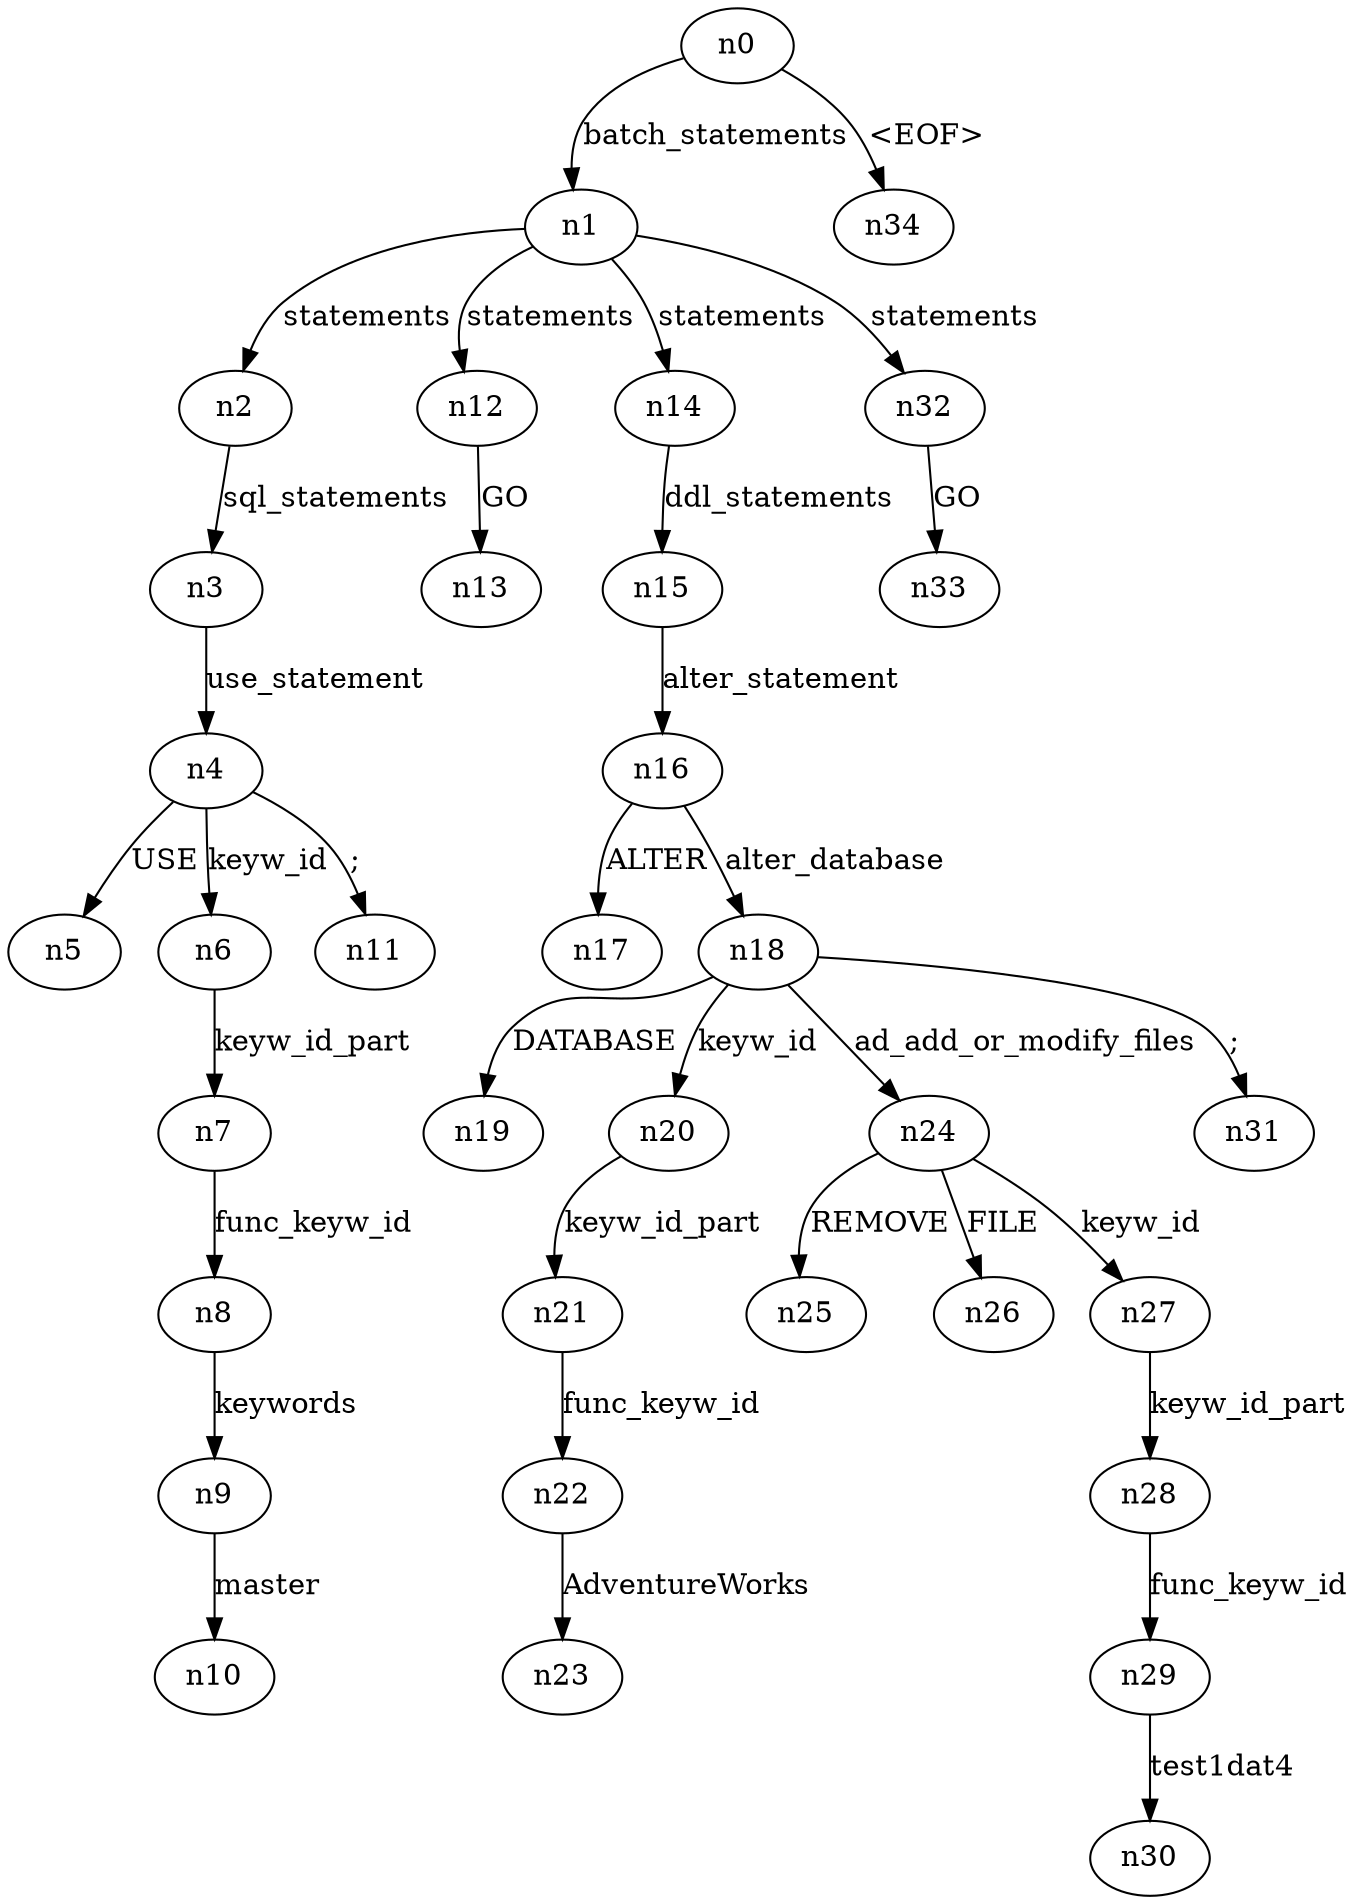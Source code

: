 digraph ParseTree {
  n0 -> n1 [label="batch_statements"];
  n1 -> n2 [label="statements"];
  n2 -> n3 [label="sql_statements"];
  n3 -> n4 [label="use_statement"];
  n4 -> n5 [label="USE"];
  n4 -> n6 [label="keyw_id"];
  n6 -> n7 [label="keyw_id_part"];
  n7 -> n8 [label="func_keyw_id"];
  n8 -> n9 [label="keywords"];
  n9 -> n10 [label="master"];
  n4 -> n11 [label=";"];
  n1 -> n12 [label="statements"];
  n12 -> n13 [label="GO"];
  n1 -> n14 [label="statements"];
  n14 -> n15 [label="ddl_statements"];
  n15 -> n16 [label="alter_statement"];
  n16 -> n17 [label="ALTER"];
  n16 -> n18 [label="alter_database"];
  n18 -> n19 [label="DATABASE"];
  n18 -> n20 [label="keyw_id"];
  n20 -> n21 [label="keyw_id_part"];
  n21 -> n22 [label="func_keyw_id"];
  n22 -> n23 [label="AdventureWorks"];
  n18 -> n24 [label="ad_add_or_modify_files"];
  n24 -> n25 [label="REMOVE"];
  n24 -> n26 [label="FILE"];
  n24 -> n27 [label="keyw_id"];
  n27 -> n28 [label="keyw_id_part"];
  n28 -> n29 [label="func_keyw_id"];
  n29 -> n30 [label="test1dat4"];
  n18 -> n31 [label=";"];
  n1 -> n32 [label="statements"];
  n32 -> n33 [label="GO"];
  n0 -> n34 [label="<EOF>"];
}